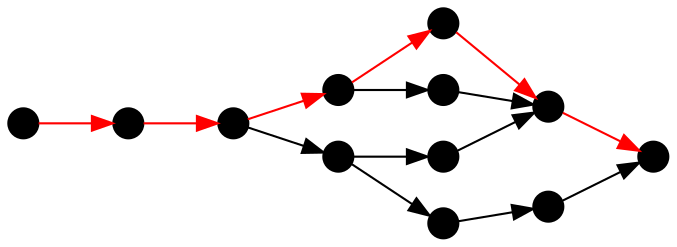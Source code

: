     digraph  {
    rankdir=LR; // Left to Right, instead of Top to Bottom
    //node[shape=circle,width=0.2];
    node[style=filled,color=black,shape=point,width=0.2];
    "v1" -> "v2" -> "v3" -> "v4" -> "v8" -> "v10" -> "v11"[color=red,penwidth=1.0];
    "v3" -> "v5" -> "v6" -> "v10";
    "v5" -> "v7" -> "v12" -> "v11";
    "v4" -> "v9" -> "v10" ;
    

    }